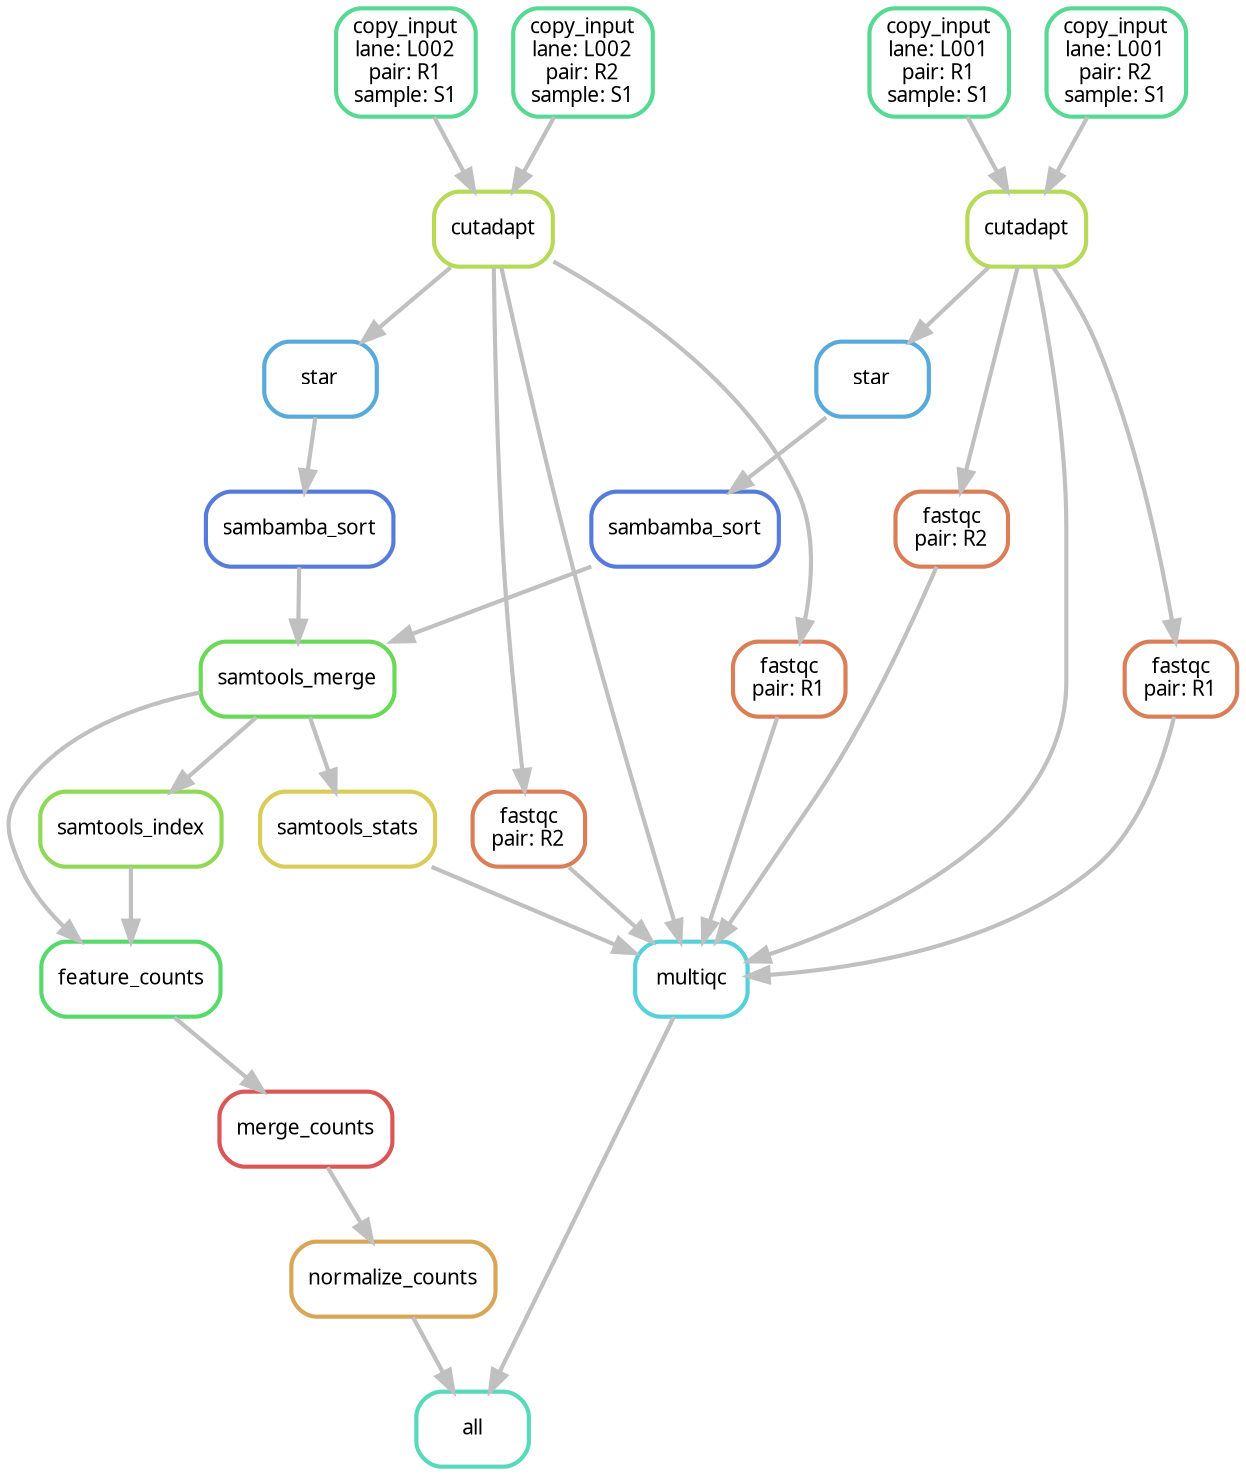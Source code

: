 digraph snakemake_dag {
    graph[bgcolor=white, margin=0];
    node[shape=box, style=rounded, fontname=sans,                 fontsize=10, penwidth=2];
    edge[penwidth=2, color=grey];
	0[label = "all", color = "0.46 0.6 0.85", style="rounded"];
	1[label = "normalize_counts", color = "0.10 0.6 0.85", style="rounded"];
	2[label = "merge_counts", color = "0.00 0.6 0.85", style="rounded"];
	3[label = "feature_counts", color = "0.36 0.6 0.85", style="rounded"];
	4[label = "samtools_merge", color = "0.31 0.6 0.85", style="rounded"];
	5[label = "sambamba_sort", color = "0.62 0.6 0.85", style="rounded"];
	6[label = "star", color = "0.56 0.6 0.85", style="rounded"];
	7[label = "cutadapt", color = "0.21 0.6 0.85", style="rounded"];
	8[label = "copy_input\nlane: L001\npair: R1\nsample: S1", color = "0.41 0.6 0.85", style="rounded"];
	9[label = "copy_input\nlane: L001\npair: R2\nsample: S1", color = "0.41 0.6 0.85", style="rounded"];
	10[label = "sambamba_sort", color = "0.62 0.6 0.85", style="rounded"];
	11[label = "star", color = "0.56 0.6 0.85", style="rounded"];
	12[label = "cutadapt", color = "0.21 0.6 0.85", style="rounded"];
	13[label = "copy_input\nlane: L002\npair: R1\nsample: S1", color = "0.41 0.6 0.85", style="rounded"];
	14[label = "copy_input\nlane: L002\npair: R2\nsample: S1", color = "0.41 0.6 0.85", style="rounded"];
	15[label = "samtools_index", color = "0.26 0.6 0.85", style="rounded"];
	16[label = "multiqc", color = "0.51 0.6 0.85", style="rounded"];
	17[label = "fastqc\npair: R1", color = "0.05 0.6 0.85", style="rounded"];
	18[label = "fastqc\npair: R2", color = "0.05 0.6 0.85", style="rounded"];
	19[label = "fastqc\npair: R1", color = "0.05 0.6 0.85", style="rounded"];
	20[label = "fastqc\npair: R2", color = "0.05 0.6 0.85", style="rounded"];
	21[label = "samtools_stats", color = "0.15 0.6 0.85", style="rounded"];
	1 -> 0
	16 -> 0
	2 -> 1
	3 -> 2
	4 -> 3
	15 -> 3
	5 -> 4
	10 -> 4
	6 -> 5
	7 -> 6
	8 -> 7
	9 -> 7
	11 -> 10
	12 -> 11
	13 -> 12
	14 -> 12
	4 -> 15
	17 -> 16
	18 -> 16
	19 -> 16
	20 -> 16
	7 -> 16
	12 -> 16
	21 -> 16
	7 -> 17
	7 -> 18
	12 -> 19
	12 -> 20
	4 -> 21
}            
